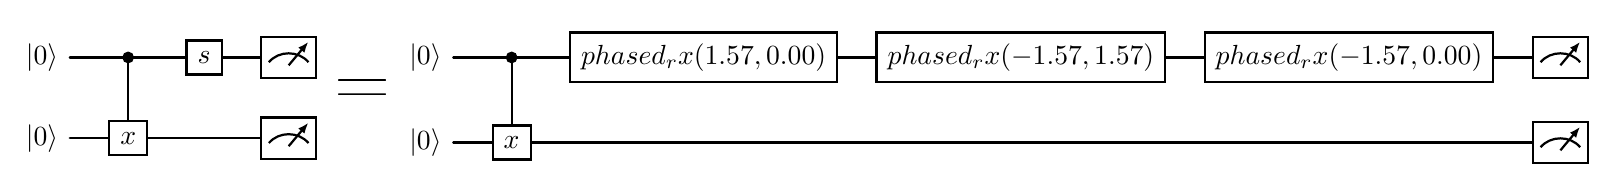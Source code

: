 \documentclass[border=6pt]{standalone}
\usepackage[utf8]{inputenc}
\usepackage[T1]{fontenc}
\usepackage{tikz}
\usetikzlibrary{quantikz2}
\begin{document}\begin{quantikz}
	\lstick{\ket{0}}	&	\ctrl{1}	&	\gate{s}	&	\meter{}\\
	\lstick{\ket{0}}	&	\gate{x}	&	\qw	&	\meter{}
\end{quantikz}
{\Huge{\textbf{=}}}
\begin{quantikz}
	\lstick{\ket{0}}	&	\ctrl{1}	&	\gate{phased_rx(1.57 , 0.00)}	&	\gate{phased_rx(-1.57 , 1.57)}	&	\gate{phased_rx(-1.57 , 0.00)}	&	\meter{}\\
	\lstick{\ket{0}}	&	\gate{x}	&	\qw	&	\qw	&	\qw	&	\meter{}
\end{quantikz}
\end{document}